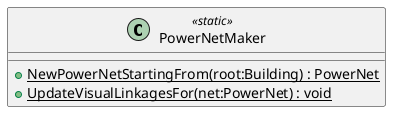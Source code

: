 @startuml
class PowerNetMaker <<static>> {
    + {static} NewPowerNetStartingFrom(root:Building) : PowerNet
    + {static} UpdateVisualLinkagesFor(net:PowerNet) : void
}
@enduml
